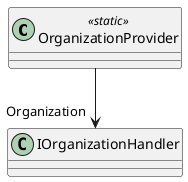 @startuml
class OrganizationProvider <<static>> {
}
OrganizationProvider --> "Organization" IOrganizationHandler
@enduml
